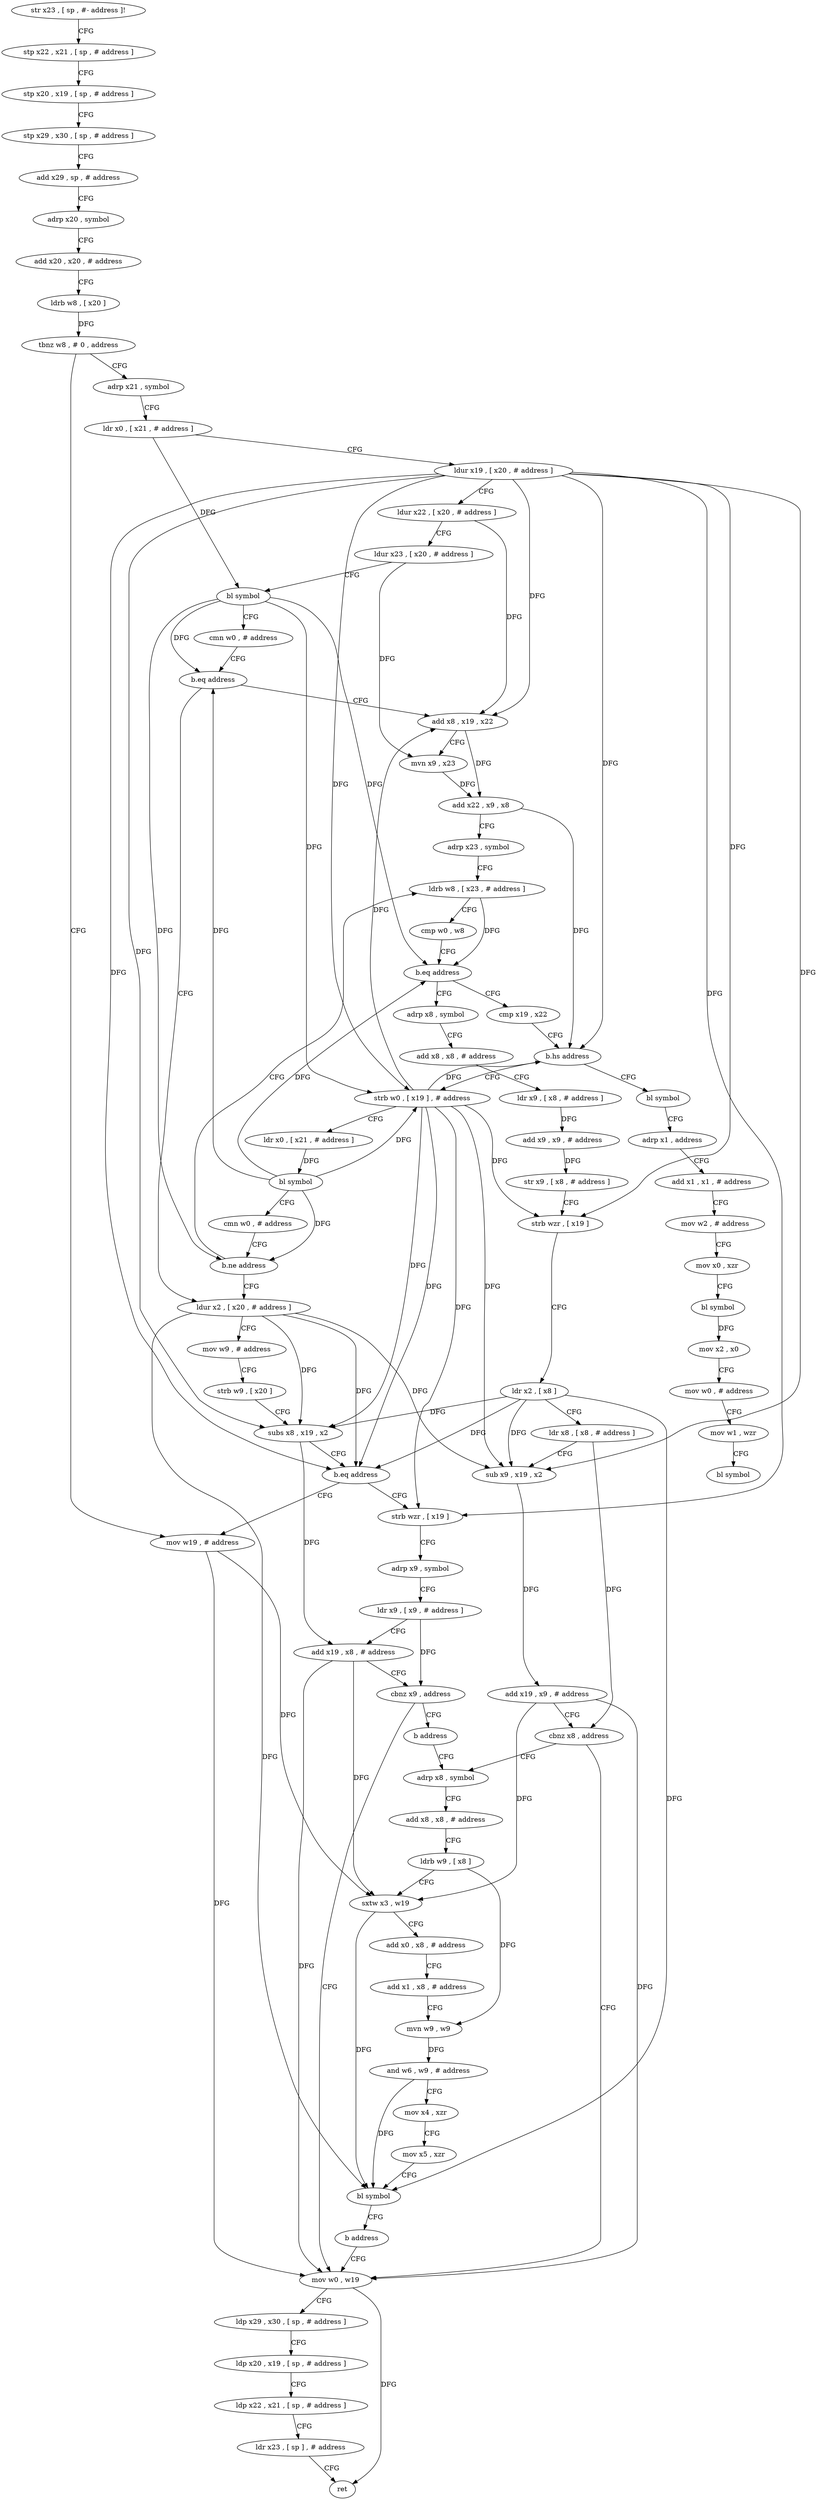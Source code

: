 digraph "func" {
"4210112" [label = "str x23 , [ sp , #- address ]!" ]
"4210116" [label = "stp x22 , x21 , [ sp , # address ]" ]
"4210120" [label = "stp x20 , x19 , [ sp , # address ]" ]
"4210124" [label = "stp x29 , x30 , [ sp , # address ]" ]
"4210128" [label = "add x29 , sp , # address" ]
"4210132" [label = "adrp x20 , symbol" ]
"4210136" [label = "add x20 , x20 , # address" ]
"4210140" [label = "ldrb w8 , [ x20 ]" ]
"4210144" [label = "tbnz w8 , # 0 , address" ]
"4210280" [label = "mov w19 , # address" ]
"4210148" [label = "adrp x21 , symbol" ]
"4210284" [label = "mov w0 , w19" ]
"4210152" [label = "ldr x0 , [ x21 , # address ]" ]
"4210156" [label = "ldur x19 , [ x20 , # address ]" ]
"4210160" [label = "ldur x22 , [ x20 , # address ]" ]
"4210164" [label = "ldur x23 , [ x20 , # address ]" ]
"4210168" [label = "bl symbol" ]
"4210172" [label = "cmn w0 , # address" ]
"4210176" [label = "b.eq address" ]
"4210236" [label = "ldur x2 , [ x20 , # address ]" ]
"4210180" [label = "add x8 , x19 , x22" ]
"4210240" [label = "mov w9 , # address" ]
"4210244" [label = "strb w9 , [ x20 ]" ]
"4210248" [label = "subs x8 , x19 , x2" ]
"4210252" [label = "b.eq address" ]
"4210256" [label = "strb wzr , [ x19 ]" ]
"4210184" [label = "mvn x9 , x23" ]
"4210188" [label = "add x22 , x9 , x8" ]
"4210192" [label = "adrp x23 , symbol" ]
"4210196" [label = "ldrb w8 , [ x23 , # address ]" ]
"4210260" [label = "adrp x9 , symbol" ]
"4210264" [label = "ldr x9 , [ x9 , # address ]" ]
"4210268" [label = "add x19 , x8 , # address" ]
"4210272" [label = "cbnz x9 , address" ]
"4210276" [label = "b address" ]
"4210308" [label = "adrp x8 , symbol" ]
"4210312" [label = "add x8 , x8 , # address" ]
"4210316" [label = "ldr x9 , [ x8 , # address ]" ]
"4210320" [label = "add x9 , x9 , # address" ]
"4210324" [label = "str x9 , [ x8 , # address ]" ]
"4210328" [label = "strb wzr , [ x19 ]" ]
"4210332" [label = "ldr x2 , [ x8 ]" ]
"4210336" [label = "ldr x8 , [ x8 , # address ]" ]
"4210340" [label = "sub x9 , x19 , x2" ]
"4210344" [label = "add x19 , x9 , # address" ]
"4210348" [label = "cbnz x8 , address" ]
"4210352" [label = "adrp x8 , symbol" ]
"4210208" [label = "cmp x19 , x22" ]
"4210212" [label = "b.hs address" ]
"4210400" [label = "bl symbol" ]
"4210216" [label = "strb w0 , [ x19 ] , # address" ]
"4210288" [label = "ldp x29 , x30 , [ sp , # address ]" ]
"4210292" [label = "ldp x20 , x19 , [ sp , # address ]" ]
"4210296" [label = "ldp x22 , x21 , [ sp , # address ]" ]
"4210300" [label = "ldr x23 , [ sp ] , # address" ]
"4210304" [label = "ret" ]
"4210356" [label = "add x8 , x8 , # address" ]
"4210360" [label = "ldrb w9 , [ x8 ]" ]
"4210364" [label = "sxtw x3 , w19" ]
"4210368" [label = "add x0 , x8 , # address" ]
"4210372" [label = "add x1 , x8 , # address" ]
"4210376" [label = "mvn w9 , w9" ]
"4210380" [label = "and w6 , w9 , # address" ]
"4210384" [label = "mov x4 , xzr" ]
"4210388" [label = "mov x5 , xzr" ]
"4210392" [label = "bl symbol" ]
"4210396" [label = "b address" ]
"4210404" [label = "adrp x1 , address" ]
"4210408" [label = "add x1 , x1 , # address" ]
"4210412" [label = "mov w2 , # address" ]
"4210416" [label = "mov x0 , xzr" ]
"4210420" [label = "bl symbol" ]
"4210424" [label = "mov x2 , x0" ]
"4210428" [label = "mov w0 , # address" ]
"4210432" [label = "mov w1 , wzr" ]
"4210436" [label = "bl symbol" ]
"4210220" [label = "ldr x0 , [ x21 , # address ]" ]
"4210224" [label = "bl symbol" ]
"4210228" [label = "cmn w0 , # address" ]
"4210232" [label = "b.ne address" ]
"4210200" [label = "cmp w0 , w8" ]
"4210204" [label = "b.eq address" ]
"4210112" -> "4210116" [ label = "CFG" ]
"4210116" -> "4210120" [ label = "CFG" ]
"4210120" -> "4210124" [ label = "CFG" ]
"4210124" -> "4210128" [ label = "CFG" ]
"4210128" -> "4210132" [ label = "CFG" ]
"4210132" -> "4210136" [ label = "CFG" ]
"4210136" -> "4210140" [ label = "CFG" ]
"4210140" -> "4210144" [ label = "DFG" ]
"4210144" -> "4210280" [ label = "CFG" ]
"4210144" -> "4210148" [ label = "CFG" ]
"4210280" -> "4210284" [ label = "DFG" ]
"4210280" -> "4210364" [ label = "DFG" ]
"4210148" -> "4210152" [ label = "CFG" ]
"4210284" -> "4210288" [ label = "CFG" ]
"4210284" -> "4210304" [ label = "DFG" ]
"4210152" -> "4210156" [ label = "CFG" ]
"4210152" -> "4210168" [ label = "DFG" ]
"4210156" -> "4210160" [ label = "CFG" ]
"4210156" -> "4210248" [ label = "DFG" ]
"4210156" -> "4210252" [ label = "DFG" ]
"4210156" -> "4210180" [ label = "DFG" ]
"4210156" -> "4210256" [ label = "DFG" ]
"4210156" -> "4210328" [ label = "DFG" ]
"4210156" -> "4210340" [ label = "DFG" ]
"4210156" -> "4210212" [ label = "DFG" ]
"4210156" -> "4210216" [ label = "DFG" ]
"4210160" -> "4210164" [ label = "CFG" ]
"4210160" -> "4210180" [ label = "DFG" ]
"4210164" -> "4210168" [ label = "CFG" ]
"4210164" -> "4210184" [ label = "DFG" ]
"4210168" -> "4210172" [ label = "CFG" ]
"4210168" -> "4210176" [ label = "DFG" ]
"4210168" -> "4210204" [ label = "DFG" ]
"4210168" -> "4210216" [ label = "DFG" ]
"4210168" -> "4210232" [ label = "DFG" ]
"4210172" -> "4210176" [ label = "CFG" ]
"4210176" -> "4210236" [ label = "CFG" ]
"4210176" -> "4210180" [ label = "CFG" ]
"4210236" -> "4210240" [ label = "CFG" ]
"4210236" -> "4210248" [ label = "DFG" ]
"4210236" -> "4210252" [ label = "DFG" ]
"4210236" -> "4210340" [ label = "DFG" ]
"4210236" -> "4210392" [ label = "DFG" ]
"4210180" -> "4210184" [ label = "CFG" ]
"4210180" -> "4210188" [ label = "DFG" ]
"4210240" -> "4210244" [ label = "CFG" ]
"4210244" -> "4210248" [ label = "CFG" ]
"4210248" -> "4210252" [ label = "CFG" ]
"4210248" -> "4210268" [ label = "DFG" ]
"4210252" -> "4210280" [ label = "CFG" ]
"4210252" -> "4210256" [ label = "CFG" ]
"4210256" -> "4210260" [ label = "CFG" ]
"4210184" -> "4210188" [ label = "DFG" ]
"4210188" -> "4210192" [ label = "CFG" ]
"4210188" -> "4210212" [ label = "DFG" ]
"4210192" -> "4210196" [ label = "CFG" ]
"4210196" -> "4210200" [ label = "CFG" ]
"4210196" -> "4210204" [ label = "DFG" ]
"4210260" -> "4210264" [ label = "CFG" ]
"4210264" -> "4210268" [ label = "CFG" ]
"4210264" -> "4210272" [ label = "DFG" ]
"4210268" -> "4210272" [ label = "CFG" ]
"4210268" -> "4210284" [ label = "DFG" ]
"4210268" -> "4210364" [ label = "DFG" ]
"4210272" -> "4210284" [ label = "CFG" ]
"4210272" -> "4210276" [ label = "CFG" ]
"4210276" -> "4210352" [ label = "CFG" ]
"4210308" -> "4210312" [ label = "CFG" ]
"4210312" -> "4210316" [ label = "CFG" ]
"4210316" -> "4210320" [ label = "DFG" ]
"4210320" -> "4210324" [ label = "DFG" ]
"4210324" -> "4210328" [ label = "CFG" ]
"4210328" -> "4210332" [ label = "CFG" ]
"4210332" -> "4210336" [ label = "CFG" ]
"4210332" -> "4210248" [ label = "DFG" ]
"4210332" -> "4210252" [ label = "DFG" ]
"4210332" -> "4210340" [ label = "DFG" ]
"4210332" -> "4210392" [ label = "DFG" ]
"4210336" -> "4210340" [ label = "CFG" ]
"4210336" -> "4210348" [ label = "DFG" ]
"4210340" -> "4210344" [ label = "DFG" ]
"4210344" -> "4210348" [ label = "CFG" ]
"4210344" -> "4210284" [ label = "DFG" ]
"4210344" -> "4210364" [ label = "DFG" ]
"4210348" -> "4210284" [ label = "CFG" ]
"4210348" -> "4210352" [ label = "CFG" ]
"4210352" -> "4210356" [ label = "CFG" ]
"4210208" -> "4210212" [ label = "CFG" ]
"4210212" -> "4210400" [ label = "CFG" ]
"4210212" -> "4210216" [ label = "CFG" ]
"4210400" -> "4210404" [ label = "CFG" ]
"4210216" -> "4210220" [ label = "CFG" ]
"4210216" -> "4210256" [ label = "DFG" ]
"4210216" -> "4210328" [ label = "DFG" ]
"4210216" -> "4210248" [ label = "DFG" ]
"4210216" -> "4210252" [ label = "DFG" ]
"4210216" -> "4210180" [ label = "DFG" ]
"4210216" -> "4210340" [ label = "DFG" ]
"4210216" -> "4210212" [ label = "DFG" ]
"4210288" -> "4210292" [ label = "CFG" ]
"4210292" -> "4210296" [ label = "CFG" ]
"4210296" -> "4210300" [ label = "CFG" ]
"4210300" -> "4210304" [ label = "CFG" ]
"4210356" -> "4210360" [ label = "CFG" ]
"4210360" -> "4210364" [ label = "CFG" ]
"4210360" -> "4210376" [ label = "DFG" ]
"4210364" -> "4210368" [ label = "CFG" ]
"4210364" -> "4210392" [ label = "DFG" ]
"4210368" -> "4210372" [ label = "CFG" ]
"4210372" -> "4210376" [ label = "CFG" ]
"4210376" -> "4210380" [ label = "DFG" ]
"4210380" -> "4210384" [ label = "CFG" ]
"4210380" -> "4210392" [ label = "DFG" ]
"4210384" -> "4210388" [ label = "CFG" ]
"4210388" -> "4210392" [ label = "CFG" ]
"4210392" -> "4210396" [ label = "CFG" ]
"4210396" -> "4210284" [ label = "CFG" ]
"4210404" -> "4210408" [ label = "CFG" ]
"4210408" -> "4210412" [ label = "CFG" ]
"4210412" -> "4210416" [ label = "CFG" ]
"4210416" -> "4210420" [ label = "CFG" ]
"4210420" -> "4210424" [ label = "DFG" ]
"4210424" -> "4210428" [ label = "CFG" ]
"4210428" -> "4210432" [ label = "CFG" ]
"4210432" -> "4210436" [ label = "CFG" ]
"4210220" -> "4210224" [ label = "DFG" ]
"4210224" -> "4210228" [ label = "CFG" ]
"4210224" -> "4210176" [ label = "DFG" ]
"4210224" -> "4210216" [ label = "DFG" ]
"4210224" -> "4210204" [ label = "DFG" ]
"4210224" -> "4210232" [ label = "DFG" ]
"4210228" -> "4210232" [ label = "CFG" ]
"4210232" -> "4210196" [ label = "CFG" ]
"4210232" -> "4210236" [ label = "CFG" ]
"4210200" -> "4210204" [ label = "CFG" ]
"4210204" -> "4210308" [ label = "CFG" ]
"4210204" -> "4210208" [ label = "CFG" ]
}

